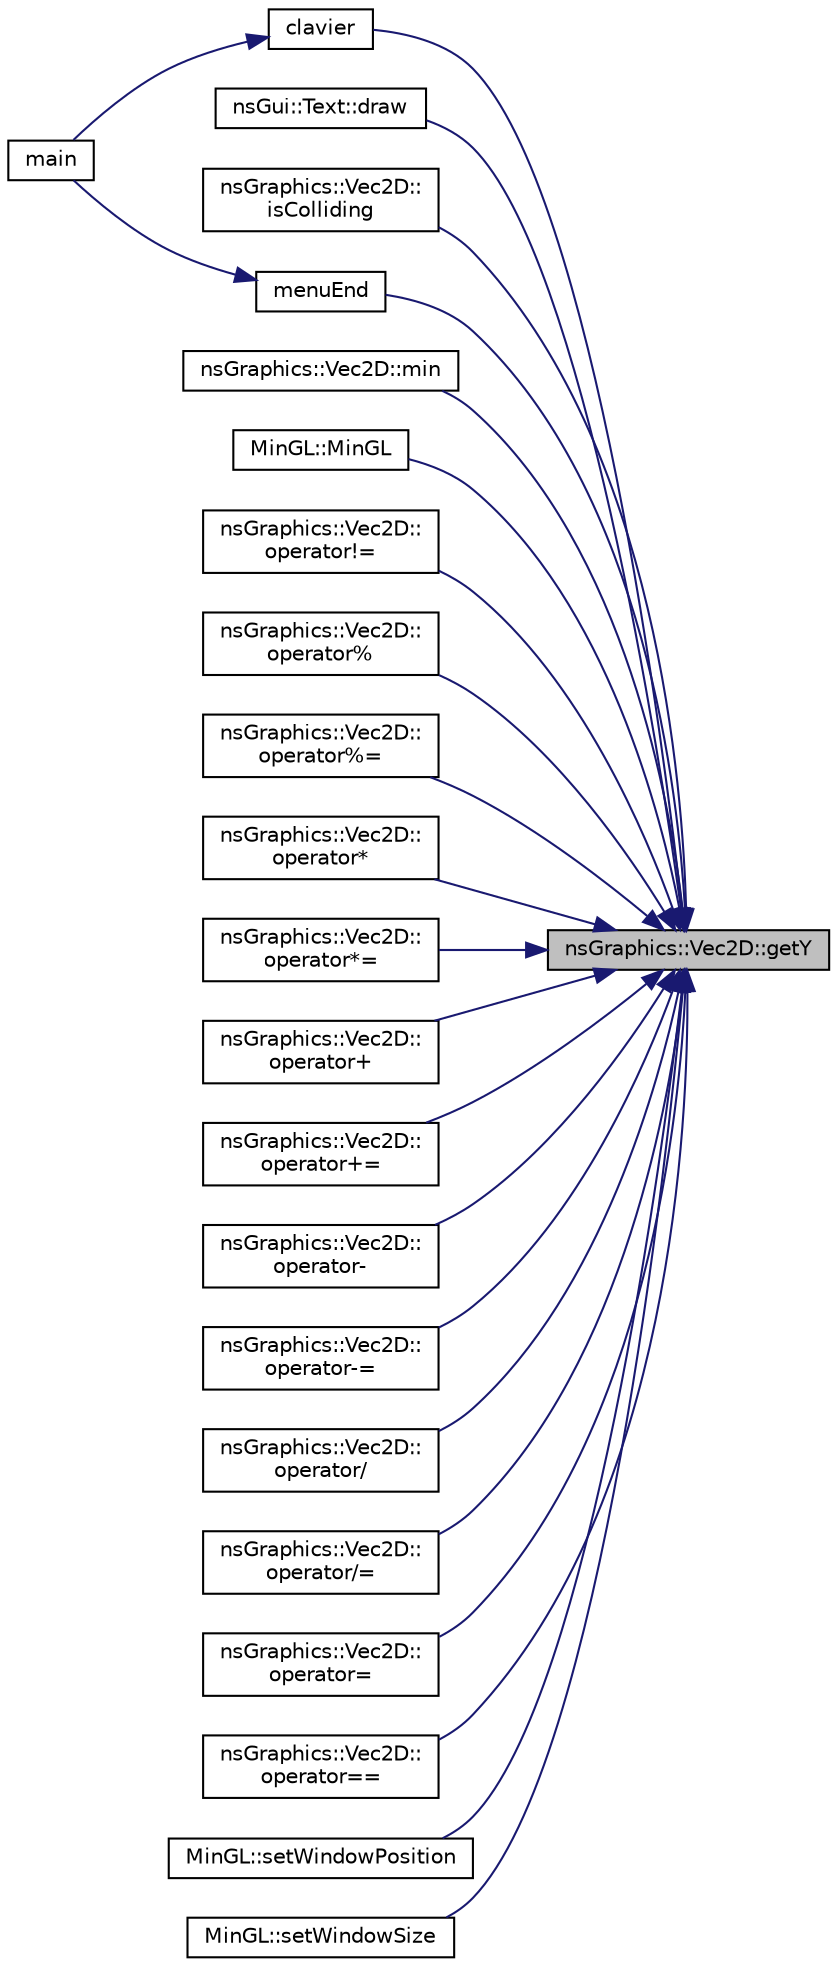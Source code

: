 digraph "nsGraphics::Vec2D::getY"
{
 // LATEX_PDF_SIZE
  edge [fontname="Helvetica",fontsize="10",labelfontname="Helvetica",labelfontsize="10"];
  node [fontname="Helvetica",fontsize="10",shape=record];
  rankdir="RL";
  Node1 [label="nsGraphics::Vec2D::getY",height=0.2,width=0.4,color="black", fillcolor="grey75", style="filled", fontcolor="black",tooltip="Récupère la position Y (ordonnée)"];
  Node1 -> Node2 [dir="back",color="midnightblue",fontsize="10",style="solid",fontname="Helvetica"];
  Node2 [label="clavier",height=0.2,width=0.4,color="black", fillcolor="white", style="filled",URL="$_min_g_l2_2examples_203-_clavier_2main_8cpp.html#a3b1be47d68f5800c6bfbb2cc3764c151",tooltip=" "];
  Node2 -> Node3 [dir="back",color="midnightblue",fontsize="10",style="solid",fontname="Helvetica"];
  Node3 [label="main",height=0.2,width=0.4,color="black", fillcolor="white", style="filled",URL="$main_8cpp.html#ae66f6b31b5ad750f1fe042a706a4e3d4",tooltip=" "];
  Node1 -> Node4 [dir="back",color="midnightblue",fontsize="10",style="solid",fontname="Helvetica"];
  Node4 [label="nsGui::Text::draw",height=0.2,width=0.4,color="black", fillcolor="white", style="filled",URL="$classns_gui_1_1_text.html#a8b3f43f7582246e916bb2e9403be2180",tooltip="Fonction pour afficher l'objet."];
  Node1 -> Node5 [dir="back",color="midnightblue",fontsize="10",style="solid",fontname="Helvetica"];
  Node5 [label="nsGraphics::Vec2D::\lisColliding",height=0.2,width=0.4,color="black", fillcolor="white", style="filled",URL="$classns_graphics_1_1_vec2_d.html#aa02cee45c2d8aa2d9b7e08dfb6c1dfca",tooltip="Retourne vrai si le vecteur actuel est compris entre deux vecteurs formant un rectangle."];
  Node1 -> Node6 [dir="back",color="midnightblue",fontsize="10",style="solid",fontname="Helvetica"];
  Node6 [label="menuEnd",height=0.2,width=0.4,color="black", fillcolor="white", style="filled",URL="$menu_8cpp.html#ad6d88f9b344996a824fdd11778accf71",tooltip="Creation d'un menu pour la fin de la partie."];
  Node6 -> Node3 [dir="back",color="midnightblue",fontsize="10",style="solid",fontname="Helvetica"];
  Node1 -> Node7 [dir="back",color="midnightblue",fontsize="10",style="solid",fontname="Helvetica"];
  Node7 [label="nsGraphics::Vec2D::min",height=0.2,width=0.4,color="black", fillcolor="white", style="filled",URL="$classns_graphics_1_1_vec2_d.html#a8c4eedec4456a17de7bbbd1683df6cdd",tooltip="Retourne le vecteur le plus petit entre les deux passés en argument."];
  Node1 -> Node8 [dir="back",color="midnightblue",fontsize="10",style="solid",fontname="Helvetica"];
  Node8 [label="MinGL::MinGL",height=0.2,width=0.4,color="black", fillcolor="white", style="filled",URL="$class_min_g_l.html#aecc35a286d1adbcbdc76bf26df18169c",tooltip="Constructeur pour la classe MinGL."];
  Node1 -> Node9 [dir="back",color="midnightblue",fontsize="10",style="solid",fontname="Helvetica"];
  Node9 [label="nsGraphics::Vec2D::\loperator!=",height=0.2,width=0.4,color="black", fillcolor="white", style="filled",URL="$classns_graphics_1_1_vec2_d.html#affaed949190e8cb5a3c8f9813b31eb0d",tooltip="Opérateur d'inégalité"];
  Node1 -> Node10 [dir="back",color="midnightblue",fontsize="10",style="solid",fontname="Helvetica"];
  Node10 [label="nsGraphics::Vec2D::\loperator%",height=0.2,width=0.4,color="black", fillcolor="white", style="filled",URL="$classns_graphics_1_1_vec2_d.html#a21719a950cb9c7dd3d35a662b77d4366",tooltip="Opérateur modulo."];
  Node1 -> Node11 [dir="back",color="midnightblue",fontsize="10",style="solid",fontname="Helvetica"];
  Node11 [label="nsGraphics::Vec2D::\loperator%=",height=0.2,width=0.4,color="black", fillcolor="white", style="filled",URL="$classns_graphics_1_1_vec2_d.html#a37706ffcfe91ff7a29503172872237d7",tooltip="Opérateur modulo avec assignement."];
  Node1 -> Node12 [dir="back",color="midnightblue",fontsize="10",style="solid",fontname="Helvetica"];
  Node12 [label="nsGraphics::Vec2D::\loperator*",height=0.2,width=0.4,color="black", fillcolor="white", style="filled",URL="$classns_graphics_1_1_vec2_d.html#a6dd23d89f0b7fe200952e78411fbc28a",tooltip="Opérateur de multiplication."];
  Node1 -> Node13 [dir="back",color="midnightblue",fontsize="10",style="solid",fontname="Helvetica"];
  Node13 [label="nsGraphics::Vec2D::\loperator*=",height=0.2,width=0.4,color="black", fillcolor="white", style="filled",URL="$classns_graphics_1_1_vec2_d.html#a96d9b9f386071000446b3bc4fe2358eb",tooltip="Opérateur de multiplication avec assignement."];
  Node1 -> Node14 [dir="back",color="midnightblue",fontsize="10",style="solid",fontname="Helvetica"];
  Node14 [label="nsGraphics::Vec2D::\loperator+",height=0.2,width=0.4,color="black", fillcolor="white", style="filled",URL="$classns_graphics_1_1_vec2_d.html#a46d0b84982f7be7c49a243b30bf210d1",tooltip="Opérateur d'addition."];
  Node1 -> Node15 [dir="back",color="midnightblue",fontsize="10",style="solid",fontname="Helvetica"];
  Node15 [label="nsGraphics::Vec2D::\loperator+=",height=0.2,width=0.4,color="black", fillcolor="white", style="filled",URL="$classns_graphics_1_1_vec2_d.html#aed97df47adaf21dcd85310bcb3a33119",tooltip="Opérateur d'addition avec assignement."];
  Node1 -> Node16 [dir="back",color="midnightblue",fontsize="10",style="solid",fontname="Helvetica"];
  Node16 [label="nsGraphics::Vec2D::\loperator-",height=0.2,width=0.4,color="black", fillcolor="white", style="filled",URL="$classns_graphics_1_1_vec2_d.html#a15112b3b4c2031c9609fd6072e0c0e1c",tooltip="Opérateur de soustraction."];
  Node1 -> Node17 [dir="back",color="midnightblue",fontsize="10",style="solid",fontname="Helvetica"];
  Node17 [label="nsGraphics::Vec2D::\loperator-=",height=0.2,width=0.4,color="black", fillcolor="white", style="filled",URL="$classns_graphics_1_1_vec2_d.html#afcf3a0621495f5c1863c8a9bc97ea119",tooltip="Opérateur de soustraction avec assignement."];
  Node1 -> Node18 [dir="back",color="midnightblue",fontsize="10",style="solid",fontname="Helvetica"];
  Node18 [label="nsGraphics::Vec2D::\loperator/",height=0.2,width=0.4,color="black", fillcolor="white", style="filled",URL="$classns_graphics_1_1_vec2_d.html#ae9db7dc45b5a6a10d0d7c5028870ce38",tooltip="Opérateur de division."];
  Node1 -> Node19 [dir="back",color="midnightblue",fontsize="10",style="solid",fontname="Helvetica"];
  Node19 [label="nsGraphics::Vec2D::\loperator/=",height=0.2,width=0.4,color="black", fillcolor="white", style="filled",URL="$classns_graphics_1_1_vec2_d.html#a56478e0acdb22d5b66ad8dc16c99f070",tooltip="Opérateur de division avec assignement."];
  Node1 -> Node20 [dir="back",color="midnightblue",fontsize="10",style="solid",fontname="Helvetica"];
  Node20 [label="nsGraphics::Vec2D::\loperator=",height=0.2,width=0.4,color="black", fillcolor="white", style="filled",URL="$classns_graphics_1_1_vec2_d.html#a7a4a598a22348677a121cba3fb2d1f77",tooltip="Opérateur d'assignement."];
  Node1 -> Node21 [dir="back",color="midnightblue",fontsize="10",style="solid",fontname="Helvetica"];
  Node21 [label="nsGraphics::Vec2D::\loperator==",height=0.2,width=0.4,color="black", fillcolor="white", style="filled",URL="$classns_graphics_1_1_vec2_d.html#a94b4b8420a450dd284311c49cb0b2e6b",tooltip="Opérateur d'égalité"];
  Node1 -> Node22 [dir="back",color="midnightblue",fontsize="10",style="solid",fontname="Helvetica"];
  Node22 [label="MinGL::setWindowPosition",height=0.2,width=0.4,color="black", fillcolor="white", style="filled",URL="$class_min_g_l.html#a9239873a52e437457af03f002f5df2b6",tooltip="Règle la position de la fenêtre."];
  Node1 -> Node23 [dir="back",color="midnightblue",fontsize="10",style="solid",fontname="Helvetica"];
  Node23 [label="MinGL::setWindowSize",height=0.2,width=0.4,color="black", fillcolor="white", style="filled",URL="$class_min_g_l.html#a532d320b7b837998533fe6577ab45bc3",tooltip="Règle la taille de la fenêtre."];
}
